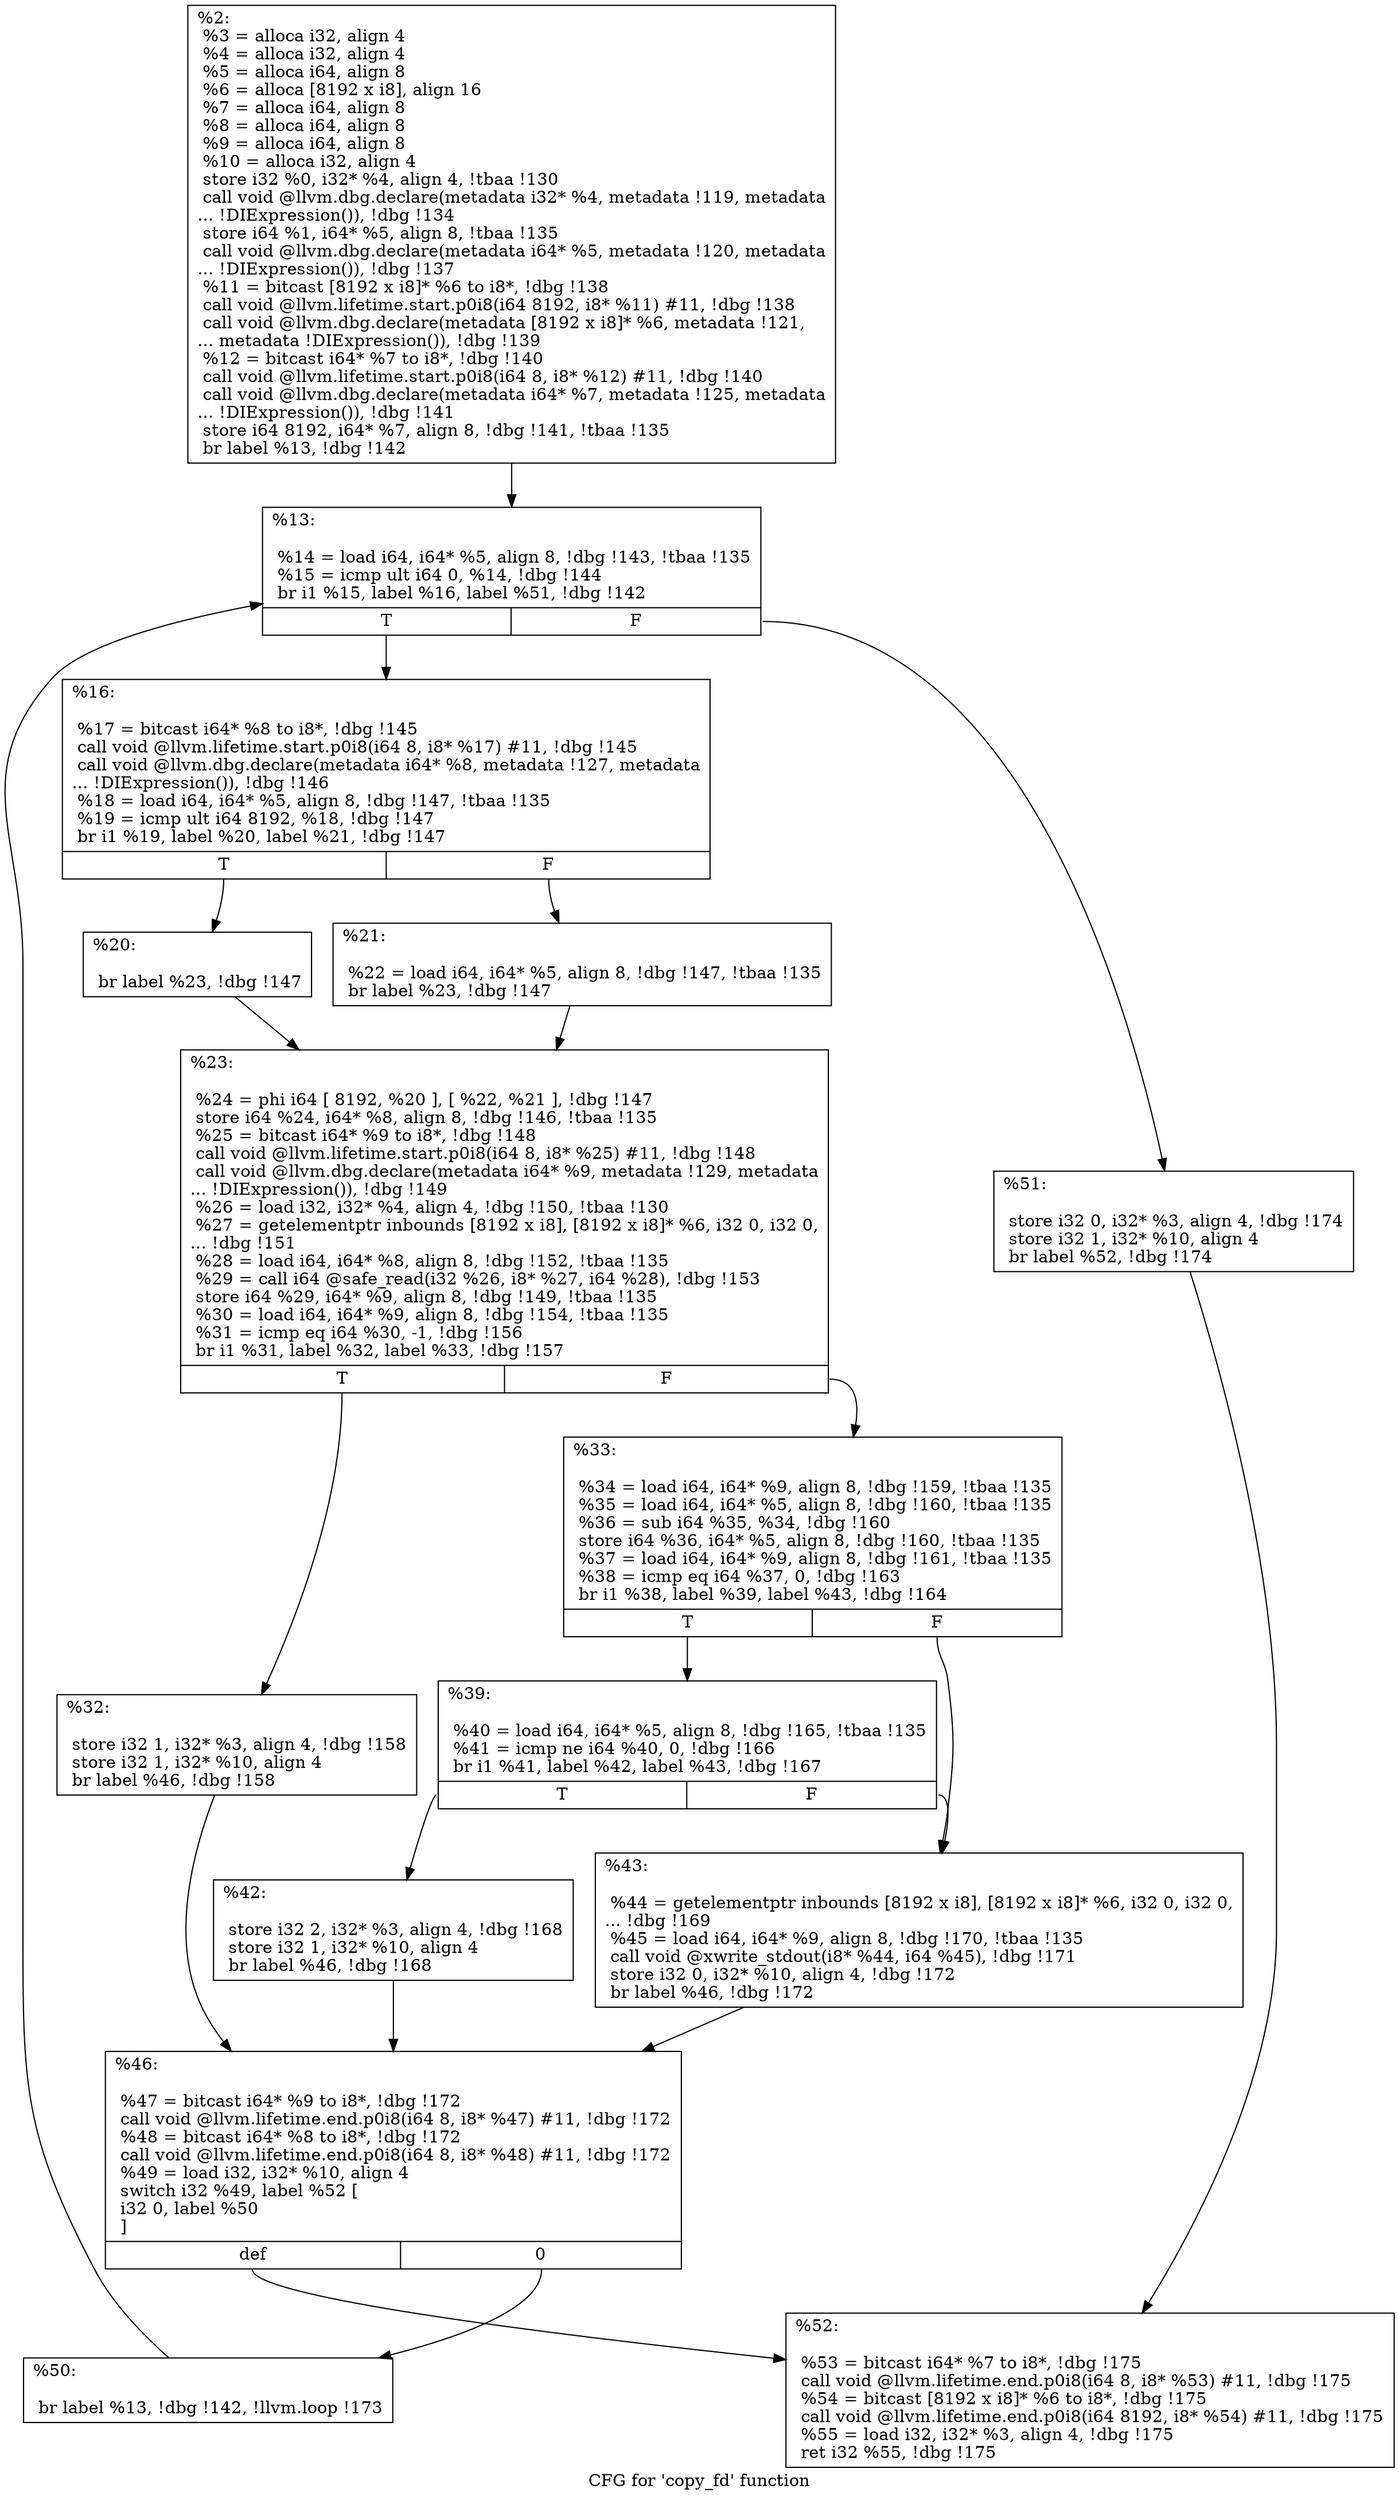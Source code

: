 digraph "CFG for 'copy_fd' function" {
	label="CFG for 'copy_fd' function";

	Node0xe61810 [shape=record,label="{%2:\l  %3 = alloca i32, align 4\l  %4 = alloca i32, align 4\l  %5 = alloca i64, align 8\l  %6 = alloca [8192 x i8], align 16\l  %7 = alloca i64, align 8\l  %8 = alloca i64, align 8\l  %9 = alloca i64, align 8\l  %10 = alloca i32, align 4\l  store i32 %0, i32* %4, align 4, !tbaa !130\l  call void @llvm.dbg.declare(metadata i32* %4, metadata !119, metadata\l... !DIExpression()), !dbg !134\l  store i64 %1, i64* %5, align 8, !tbaa !135\l  call void @llvm.dbg.declare(metadata i64* %5, metadata !120, metadata\l... !DIExpression()), !dbg !137\l  %11 = bitcast [8192 x i8]* %6 to i8*, !dbg !138\l  call void @llvm.lifetime.start.p0i8(i64 8192, i8* %11) #11, !dbg !138\l  call void @llvm.dbg.declare(metadata [8192 x i8]* %6, metadata !121,\l... metadata !DIExpression()), !dbg !139\l  %12 = bitcast i64* %7 to i8*, !dbg !140\l  call void @llvm.lifetime.start.p0i8(i64 8, i8* %12) #11, !dbg !140\l  call void @llvm.dbg.declare(metadata i64* %7, metadata !125, metadata\l... !DIExpression()), !dbg !141\l  store i64 8192, i64* %7, align 8, !dbg !141, !tbaa !135\l  br label %13, !dbg !142\l}"];
	Node0xe61810 -> Node0xe62c40;
	Node0xe62c40 [shape=record,label="{%13:\l\l  %14 = load i64, i64* %5, align 8, !dbg !143, !tbaa !135\l  %15 = icmp ult i64 0, %14, !dbg !144\l  br i1 %15, label %16, label %51, !dbg !142\l|{<s0>T|<s1>F}}"];
	Node0xe62c40:s0 -> Node0xe62c90;
	Node0xe62c40:s1 -> Node0xe63000;
	Node0xe62c90 [shape=record,label="{%16:\l\l  %17 = bitcast i64* %8 to i8*, !dbg !145\l  call void @llvm.lifetime.start.p0i8(i64 8, i8* %17) #11, !dbg !145\l  call void @llvm.dbg.declare(metadata i64* %8, metadata !127, metadata\l... !DIExpression()), !dbg !146\l  %18 = load i64, i64* %5, align 8, !dbg !147, !tbaa !135\l  %19 = icmp ult i64 8192, %18, !dbg !147\l  br i1 %19, label %20, label %21, !dbg !147\l|{<s0>T|<s1>F}}"];
	Node0xe62c90:s0 -> Node0xe62ce0;
	Node0xe62c90:s1 -> Node0xe62d30;
	Node0xe62ce0 [shape=record,label="{%20:\l\l  br label %23, !dbg !147\l}"];
	Node0xe62ce0 -> Node0xe62d80;
	Node0xe62d30 [shape=record,label="{%21:\l\l  %22 = load i64, i64* %5, align 8, !dbg !147, !tbaa !135\l  br label %23, !dbg !147\l}"];
	Node0xe62d30 -> Node0xe62d80;
	Node0xe62d80 [shape=record,label="{%23:\l\l  %24 = phi i64 [ 8192, %20 ], [ %22, %21 ], !dbg !147\l  store i64 %24, i64* %8, align 8, !dbg !146, !tbaa !135\l  %25 = bitcast i64* %9 to i8*, !dbg !148\l  call void @llvm.lifetime.start.p0i8(i64 8, i8* %25) #11, !dbg !148\l  call void @llvm.dbg.declare(metadata i64* %9, metadata !129, metadata\l... !DIExpression()), !dbg !149\l  %26 = load i32, i32* %4, align 4, !dbg !150, !tbaa !130\l  %27 = getelementptr inbounds [8192 x i8], [8192 x i8]* %6, i32 0, i32 0,\l... !dbg !151\l  %28 = load i64, i64* %8, align 8, !dbg !152, !tbaa !135\l  %29 = call i64 @safe_read(i32 %26, i8* %27, i64 %28), !dbg !153\l  store i64 %29, i64* %9, align 8, !dbg !149, !tbaa !135\l  %30 = load i64, i64* %9, align 8, !dbg !154, !tbaa !135\l  %31 = icmp eq i64 %30, -1, !dbg !156\l  br i1 %31, label %32, label %33, !dbg !157\l|{<s0>T|<s1>F}}"];
	Node0xe62d80:s0 -> Node0xe62dd0;
	Node0xe62d80:s1 -> Node0xe62e20;
	Node0xe62dd0 [shape=record,label="{%32:\l\l  store i32 1, i32* %3, align 4, !dbg !158\l  store i32 1, i32* %10, align 4\l  br label %46, !dbg !158\l}"];
	Node0xe62dd0 -> Node0xe62f60;
	Node0xe62e20 [shape=record,label="{%33:\l\l  %34 = load i64, i64* %9, align 8, !dbg !159, !tbaa !135\l  %35 = load i64, i64* %5, align 8, !dbg !160, !tbaa !135\l  %36 = sub i64 %35, %34, !dbg !160\l  store i64 %36, i64* %5, align 8, !dbg !160, !tbaa !135\l  %37 = load i64, i64* %9, align 8, !dbg !161, !tbaa !135\l  %38 = icmp eq i64 %37, 0, !dbg !163\l  br i1 %38, label %39, label %43, !dbg !164\l|{<s0>T|<s1>F}}"];
	Node0xe62e20:s0 -> Node0xe62e70;
	Node0xe62e20:s1 -> Node0xe62f10;
	Node0xe62e70 [shape=record,label="{%39:\l\l  %40 = load i64, i64* %5, align 8, !dbg !165, !tbaa !135\l  %41 = icmp ne i64 %40, 0, !dbg !166\l  br i1 %41, label %42, label %43, !dbg !167\l|{<s0>T|<s1>F}}"];
	Node0xe62e70:s0 -> Node0xe62ec0;
	Node0xe62e70:s1 -> Node0xe62f10;
	Node0xe62ec0 [shape=record,label="{%42:\l\l  store i32 2, i32* %3, align 4, !dbg !168\l  store i32 1, i32* %10, align 4\l  br label %46, !dbg !168\l}"];
	Node0xe62ec0 -> Node0xe62f60;
	Node0xe62f10 [shape=record,label="{%43:\l\l  %44 = getelementptr inbounds [8192 x i8], [8192 x i8]* %6, i32 0, i32 0,\l... !dbg !169\l  %45 = load i64, i64* %9, align 8, !dbg !170, !tbaa !135\l  call void @xwrite_stdout(i8* %44, i64 %45), !dbg !171\l  store i32 0, i32* %10, align 4, !dbg !172\l  br label %46, !dbg !172\l}"];
	Node0xe62f10 -> Node0xe62f60;
	Node0xe62f60 [shape=record,label="{%46:\l\l  %47 = bitcast i64* %9 to i8*, !dbg !172\l  call void @llvm.lifetime.end.p0i8(i64 8, i8* %47) #11, !dbg !172\l  %48 = bitcast i64* %8 to i8*, !dbg !172\l  call void @llvm.lifetime.end.p0i8(i64 8, i8* %48) #11, !dbg !172\l  %49 = load i32, i32* %10, align 4\l  switch i32 %49, label %52 [\l    i32 0, label %50\l  ]\l|{<s0>def|<s1>0}}"];
	Node0xe62f60:s0 -> Node0xe63050;
	Node0xe62f60:s1 -> Node0xe62fb0;
	Node0xe62fb0 [shape=record,label="{%50:\l\l  br label %13, !dbg !142, !llvm.loop !173\l}"];
	Node0xe62fb0 -> Node0xe62c40;
	Node0xe63000 [shape=record,label="{%51:\l\l  store i32 0, i32* %3, align 4, !dbg !174\l  store i32 1, i32* %10, align 4\l  br label %52, !dbg !174\l}"];
	Node0xe63000 -> Node0xe63050;
	Node0xe63050 [shape=record,label="{%52:\l\l  %53 = bitcast i64* %7 to i8*, !dbg !175\l  call void @llvm.lifetime.end.p0i8(i64 8, i8* %53) #11, !dbg !175\l  %54 = bitcast [8192 x i8]* %6 to i8*, !dbg !175\l  call void @llvm.lifetime.end.p0i8(i64 8192, i8* %54) #11, !dbg !175\l  %55 = load i32, i32* %3, align 4, !dbg !175\l  ret i32 %55, !dbg !175\l}"];
}
